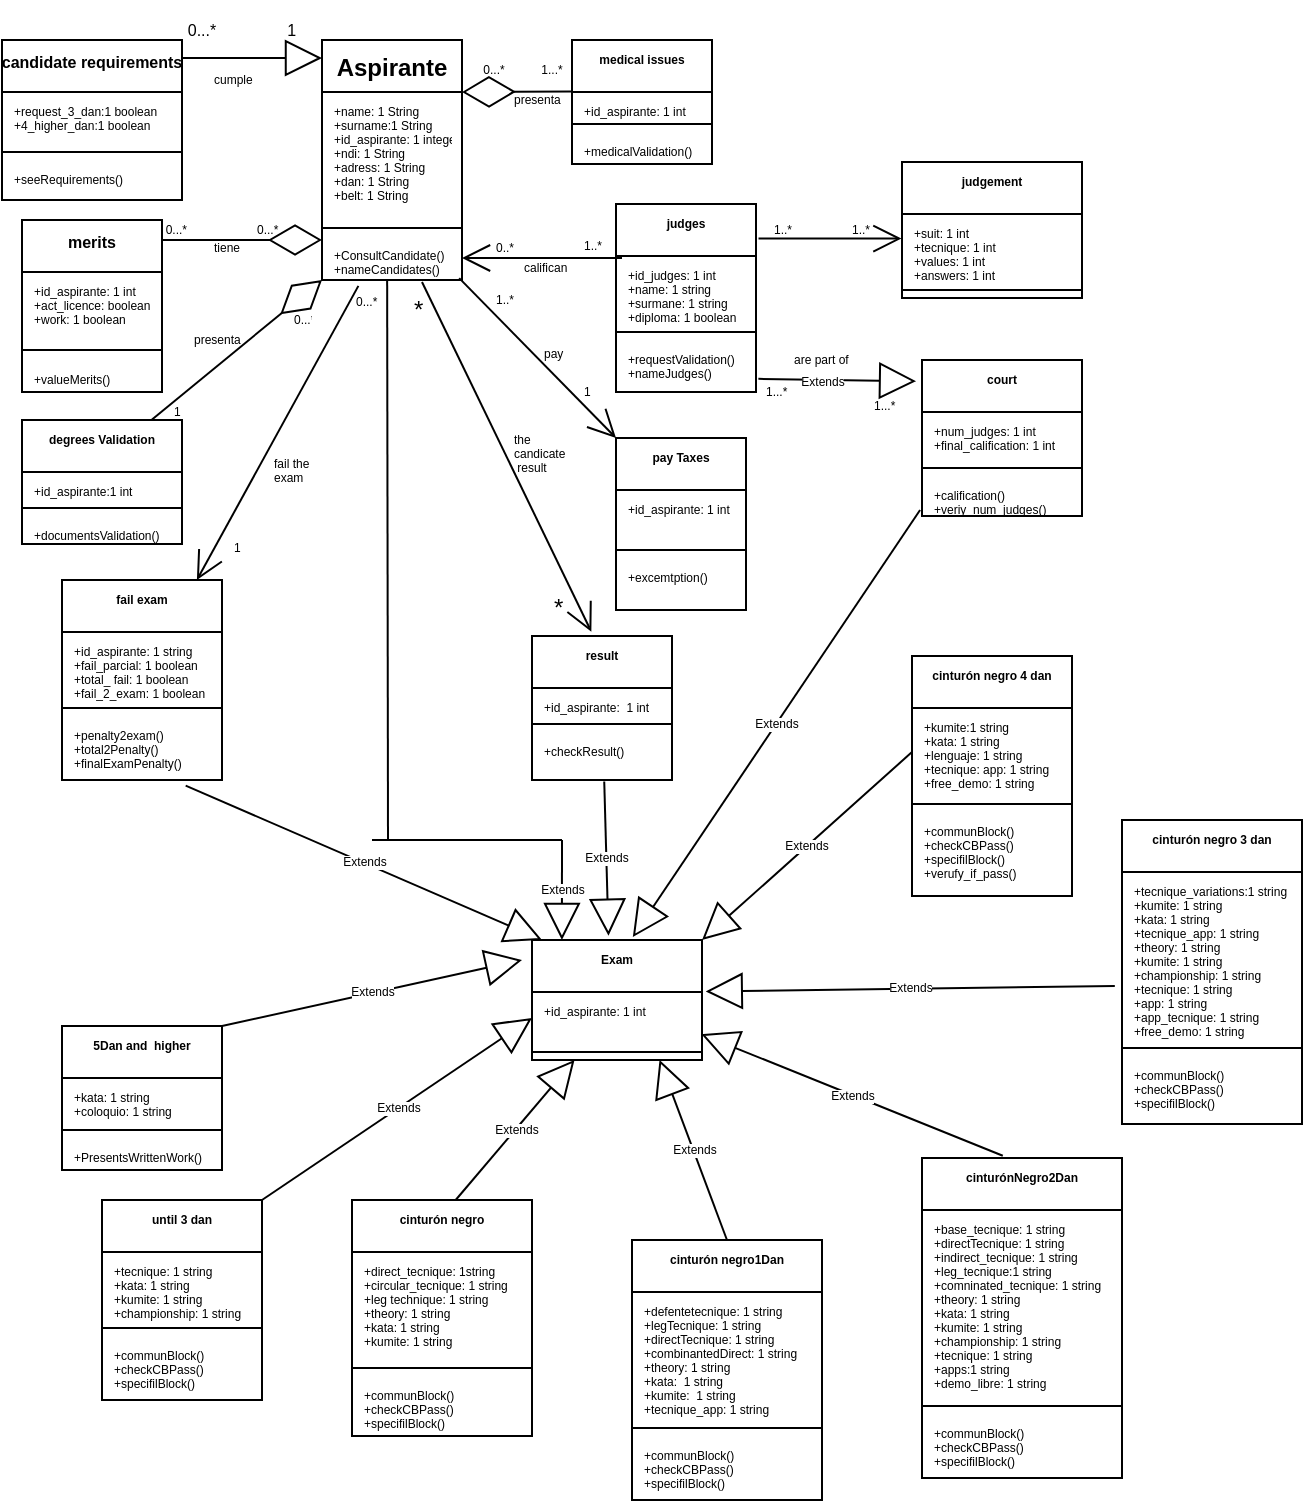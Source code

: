 <mxfile version="15.5.5" type="github" pages="2"><diagram id="pcSyYPeDTy_PEO6gvbsi" name="Page-1"><mxGraphModel dx="1471" dy="414" grid="1" gridSize="10" guides="1" tooltips="1" connect="1" arrows="1" fold="1" page="1" pageScale="1" pageWidth="827" pageHeight="1169" math="0" shadow="0"><root><mxCell id="0"/><mxCell id="1" parent="0"/><mxCell id="INvuyVI1XghC0dkLUtbC-2" value="Aspirante" style="swimlane;fontStyle=1;align=center;verticalAlign=top;childLayout=stackLayout;horizontal=1;startSize=26;horizontalStack=0;resizeParent=1;resizeParentMax=0;resizeLast=0;collapsible=1;marginBottom=0;" vertex="1" parent="1"><mxGeometry x="-630" y="20" width="70" height="120" as="geometry"/></mxCell><mxCell id="INvuyVI1XghC0dkLUtbC-3" value="+name: 1 String&#xa;+surname:1 String&#xa;+id_aspirante: 1 integer&#xa;+ndi: 1 String&#xa;+adress: 1 String&#xa;+dan: 1 String&#xa;+belt: 1 String" style="text;strokeColor=none;fillColor=none;align=left;verticalAlign=top;spacingLeft=4;spacingRight=4;overflow=hidden;rotatable=0;points=[[0,0.5],[1,0.5]];portConstraint=eastwest;fontSize=6;" vertex="1" parent="INvuyVI1XghC0dkLUtbC-2"><mxGeometry y="26" width="70" height="64" as="geometry"/></mxCell><mxCell id="INvuyVI1XghC0dkLUtbC-4" value="" style="line;strokeWidth=1;fillColor=none;align=left;verticalAlign=middle;spacingTop=-1;spacingLeft=3;spacingRight=3;rotatable=0;labelPosition=right;points=[];portConstraint=eastwest;" vertex="1" parent="INvuyVI1XghC0dkLUtbC-2"><mxGeometry y="90" width="70" height="8" as="geometry"/></mxCell><mxCell id="INvuyVI1XghC0dkLUtbC-5" value="+ConsultCandidate()&#xa;+nameCandidates()" style="text;strokeColor=none;fillColor=none;align=left;verticalAlign=top;spacingLeft=4;spacingRight=4;overflow=hidden;rotatable=0;points=[[0,0.5],[1,0.5]];portConstraint=eastwest;fontSize=6;" vertex="1" parent="INvuyVI1XghC0dkLUtbC-2"><mxGeometry y="98" width="70" height="22" as="geometry"/></mxCell><mxCell id="INvuyVI1XghC0dkLUtbC-6" value="candidate requirements" style="swimlane;fontStyle=1;align=center;verticalAlign=top;childLayout=stackLayout;horizontal=1;startSize=26;horizontalStack=0;resizeParent=1;resizeParentMax=0;resizeLast=0;collapsible=1;marginBottom=0;fontSize=8;" vertex="1" parent="1"><mxGeometry x="-790" y="20" width="90" height="80" as="geometry"/></mxCell><mxCell id="INvuyVI1XghC0dkLUtbC-7" value="+request_3_dan:1 boolean&#xa;+4_higher_dan:1 boolean&#xa;" style="text;strokeColor=none;fillColor=none;align=left;verticalAlign=top;spacingLeft=4;spacingRight=4;overflow=hidden;rotatable=0;points=[[0,0.5],[1,0.5]];portConstraint=eastwest;fontSize=6;" vertex="1" parent="INvuyVI1XghC0dkLUtbC-6"><mxGeometry y="26" width="90" height="26" as="geometry"/></mxCell><mxCell id="INvuyVI1XghC0dkLUtbC-8" value="" style="line;strokeWidth=1;fillColor=none;align=left;verticalAlign=middle;spacingTop=-1;spacingLeft=3;spacingRight=3;rotatable=0;labelPosition=right;points=[];portConstraint=eastwest;fontSize=8;" vertex="1" parent="INvuyVI1XghC0dkLUtbC-6"><mxGeometry y="52" width="90" height="8" as="geometry"/></mxCell><mxCell id="INvuyVI1XghC0dkLUtbC-9" value="+seeRequirements()" style="text;strokeColor=none;fillColor=none;align=left;verticalAlign=top;spacingLeft=4;spacingRight=4;overflow=hidden;rotatable=0;points=[[0,0.5],[1,0.5]];portConstraint=eastwest;fontSize=6;" vertex="1" parent="INvuyVI1XghC0dkLUtbC-6"><mxGeometry y="60" width="90" height="20" as="geometry"/></mxCell><mxCell id="INvuyVI1XghC0dkLUtbC-11" value="" style="endArrow=block;endSize=16;endFill=0;html=1;rounded=0;fontSize=8;" edge="1" parent="1"><mxGeometry width="160" relative="1" as="geometry"><mxPoint x="-700" y="29" as="sourcePoint"/><mxPoint x="-630" y="29" as="targetPoint"/></mxGeometry></mxCell><mxCell id="INvuyVI1XghC0dkLUtbC-12" value="0...* &amp;nbsp; &amp;nbsp; &amp;nbsp; &amp;nbsp; &amp;nbsp; &amp;nbsp; &amp;nbsp; &amp;nbsp;1" style="text;html=1;strokeColor=none;fillColor=none;align=center;verticalAlign=middle;whiteSpace=wrap;rounded=0;fontSize=8;" vertex="1" parent="1"><mxGeometry x="-700" width="60" height="30" as="geometry"/></mxCell><mxCell id="INvuyVI1XghC0dkLUtbC-14" value="merits" style="swimlane;fontStyle=1;align=center;verticalAlign=top;childLayout=stackLayout;horizontal=1;startSize=26;horizontalStack=0;resizeParent=1;resizeParentMax=0;resizeLast=0;collapsible=1;marginBottom=0;fontSize=8;" vertex="1" parent="1"><mxGeometry x="-780" y="110" width="70" height="86" as="geometry"/></mxCell><mxCell id="INvuyVI1XghC0dkLUtbC-15" value="+id_aspirante: 1 int&#xa;+act_licence: boolean&#xa;+work: 1 boolean" style="text;strokeColor=none;fillColor=none;align=left;verticalAlign=top;spacingLeft=4;spacingRight=4;overflow=hidden;rotatable=0;points=[[0,0.5],[1,0.5]];portConstraint=eastwest;fontSize=6;" vertex="1" parent="INvuyVI1XghC0dkLUtbC-14"><mxGeometry y="26" width="70" height="34" as="geometry"/></mxCell><mxCell id="INvuyVI1XghC0dkLUtbC-16" value="" style="line;strokeWidth=1;fillColor=none;align=left;verticalAlign=middle;spacingTop=-1;spacingLeft=3;spacingRight=3;rotatable=0;labelPosition=right;points=[];portConstraint=eastwest;fontSize=8;" vertex="1" parent="INvuyVI1XghC0dkLUtbC-14"><mxGeometry y="60" width="70" height="10" as="geometry"/></mxCell><mxCell id="INvuyVI1XghC0dkLUtbC-17" value="+valueMerits()" style="text;strokeColor=none;fillColor=none;align=left;verticalAlign=top;spacingLeft=4;spacingRight=4;overflow=hidden;rotatable=0;points=[[0,0.5],[1,0.5]];portConstraint=eastwest;fontSize=6;" vertex="1" parent="INvuyVI1XghC0dkLUtbC-14"><mxGeometry y="70" width="70" height="16" as="geometry"/></mxCell><mxCell id="INvuyVI1XghC0dkLUtbC-26" value="" style="endArrow=diamondThin;endFill=0;endSize=24;html=1;rounded=0;fontSize=6;" edge="1" parent="1"><mxGeometry width="160" relative="1" as="geometry"><mxPoint x="-710" y="120" as="sourcePoint"/><mxPoint x="-630" y="120" as="targetPoint"/></mxGeometry></mxCell><mxCell id="INvuyVI1XghC0dkLUtbC-27" value="0...* &amp;nbsp; &amp;nbsp; &amp;nbsp; &amp;nbsp; &amp;nbsp; &amp;nbsp; &amp;nbsp; &amp;nbsp; &amp;nbsp; &amp;nbsp; 0...*" style="text;html=1;strokeColor=none;fillColor=none;align=center;verticalAlign=middle;whiteSpace=wrap;rounded=0;fontSize=6;" vertex="1" parent="1"><mxGeometry x="-720" y="100" width="80" height="30" as="geometry"/></mxCell><mxCell id="INvuyVI1XghC0dkLUtbC-29" value="degrees Validation" style="swimlane;fontStyle=1;align=center;verticalAlign=top;childLayout=stackLayout;horizontal=1;startSize=26;horizontalStack=0;resizeParent=1;resizeParentMax=0;resizeLast=0;collapsible=1;marginBottom=0;fontSize=6;" vertex="1" parent="1"><mxGeometry x="-780" y="210" width="80" height="62" as="geometry"/></mxCell><mxCell id="INvuyVI1XghC0dkLUtbC-30" value="+id_aspirante:1 int" style="text;strokeColor=none;fillColor=none;align=left;verticalAlign=top;spacingLeft=4;spacingRight=4;overflow=hidden;rotatable=0;points=[[0,0.5],[1,0.5]];portConstraint=eastwest;fontSize=6;" vertex="1" parent="INvuyVI1XghC0dkLUtbC-29"><mxGeometry y="26" width="80" height="14" as="geometry"/></mxCell><mxCell id="INvuyVI1XghC0dkLUtbC-31" value="" style="line;strokeWidth=1;fillColor=none;align=left;verticalAlign=middle;spacingTop=-1;spacingLeft=3;spacingRight=3;rotatable=0;labelPosition=right;points=[];portConstraint=eastwest;fontSize=6;" vertex="1" parent="INvuyVI1XghC0dkLUtbC-29"><mxGeometry y="40" width="80" height="8" as="geometry"/></mxCell><mxCell id="INvuyVI1XghC0dkLUtbC-32" value="+documentsValidation()" style="text;strokeColor=none;fillColor=none;align=left;verticalAlign=top;spacingLeft=4;spacingRight=4;overflow=hidden;rotatable=0;points=[[0,0.5],[1,0.5]];portConstraint=eastwest;fontSize=6;" vertex="1" parent="INvuyVI1XghC0dkLUtbC-29"><mxGeometry y="48" width="80" height="14" as="geometry"/></mxCell><mxCell id="INvuyVI1XghC0dkLUtbC-34" value="0...*" style="text;strokeColor=none;fillColor=none;align=left;verticalAlign=top;spacingLeft=4;spacingRight=4;overflow=hidden;rotatable=0;points=[[0,0.5],[1,0.5]];portConstraint=eastwest;fontSize=6;" vertex="1" parent="1"><mxGeometry x="-650" y="150" width="20" height="20" as="geometry"/></mxCell><mxCell id="INvuyVI1XghC0dkLUtbC-35" value="tiene" style="text;strokeColor=none;fillColor=none;align=left;verticalAlign=top;spacingLeft=4;spacingRight=4;overflow=hidden;rotatable=0;points=[[0,0.5],[1,0.5]];portConstraint=eastwest;fontSize=6;" vertex="1" parent="1"><mxGeometry x="-690" y="114" width="100" height="26" as="geometry"/></mxCell><mxCell id="INvuyVI1XghC0dkLUtbC-36" value="cumple" style="text;strokeColor=none;fillColor=none;align=left;verticalAlign=top;spacingLeft=4;spacingRight=4;overflow=hidden;rotatable=0;points=[[0,0.5],[1,0.5]];portConstraint=eastwest;fontSize=6;" vertex="1" parent="1"><mxGeometry x="-690" y="30" width="100" height="26" as="geometry"/></mxCell><mxCell id="INvuyVI1XghC0dkLUtbC-37" value="presenta" style="text;strokeColor=none;fillColor=none;align=left;verticalAlign=top;spacingLeft=4;spacingRight=4;overflow=hidden;rotatable=0;points=[[0,0.5],[1,0.5]];portConstraint=eastwest;fontSize=6;" vertex="1" parent="1"><mxGeometry x="-700" y="160" width="40" height="26" as="geometry"/></mxCell><mxCell id="INvuyVI1XghC0dkLUtbC-42" value="medical issues" style="swimlane;fontStyle=1;align=center;verticalAlign=top;childLayout=stackLayout;horizontal=1;startSize=26;horizontalStack=0;resizeParent=1;resizeParentMax=0;resizeLast=0;collapsible=1;marginBottom=0;fontSize=6;" vertex="1" parent="1"><mxGeometry x="-505" y="20" width="70" height="62" as="geometry"><mxRectangle x="-505" y="20" width="80" height="26" as="alternateBounds"/></mxGeometry></mxCell><mxCell id="INvuyVI1XghC0dkLUtbC-43" value="+id_aspirante: 1 int" style="text;strokeColor=none;fillColor=none;align=left;verticalAlign=top;spacingLeft=4;spacingRight=4;overflow=hidden;rotatable=0;points=[[0,0.5],[1,0.5]];portConstraint=eastwest;fontSize=6;" vertex="1" parent="INvuyVI1XghC0dkLUtbC-42"><mxGeometry y="26" width="70" height="12" as="geometry"/></mxCell><mxCell id="INvuyVI1XghC0dkLUtbC-44" value="" style="line;strokeWidth=1;fillColor=none;align=left;verticalAlign=middle;spacingTop=-1;spacingLeft=3;spacingRight=3;rotatable=0;labelPosition=right;points=[];portConstraint=eastwest;fontSize=6;" vertex="1" parent="INvuyVI1XghC0dkLUtbC-42"><mxGeometry y="38" width="70" height="8" as="geometry"/></mxCell><mxCell id="INvuyVI1XghC0dkLUtbC-45" value="+medicalValidation()" style="text;strokeColor=none;fillColor=none;align=left;verticalAlign=top;spacingLeft=4;spacingRight=4;overflow=hidden;rotatable=0;points=[[0,0.5],[1,0.5]];portConstraint=eastwest;fontSize=6;" vertex="1" parent="INvuyVI1XghC0dkLUtbC-42"><mxGeometry y="46" width="70" height="16" as="geometry"/></mxCell><mxCell id="INvuyVI1XghC0dkLUtbC-46" value="" style="endArrow=diamondThin;endFill=0;endSize=24;html=1;rounded=0;fontSize=6;exitX=0.809;exitY=0;exitDx=0;exitDy=0;exitPerimeter=0;" edge="1" parent="1" source="INvuyVI1XghC0dkLUtbC-29"><mxGeometry width="160" relative="1" as="geometry"><mxPoint x="-540" y="110" as="sourcePoint"/><mxPoint x="-630" y="140" as="targetPoint"/></mxGeometry></mxCell><mxCell id="INvuyVI1XghC0dkLUtbC-47" value="0...* &amp;nbsp; &amp;nbsp; &amp;nbsp; &amp;nbsp; &amp;nbsp; 1...*" style="text;html=1;align=center;verticalAlign=middle;resizable=0;points=[];autosize=1;strokeColor=none;fillColor=none;fontSize=6;" vertex="1" parent="1"><mxGeometry x="-560" y="30" width="60" height="10" as="geometry"/></mxCell><mxCell id="INvuyVI1XghC0dkLUtbC-48" value="presenta" style="text;strokeColor=none;fillColor=none;align=left;verticalAlign=top;spacingLeft=4;spacingRight=4;overflow=hidden;rotatable=0;points=[[0,0.5],[1,0.5]];portConstraint=eastwest;fontSize=6;" vertex="1" parent="1"><mxGeometry x="-540" y="40" width="40" height="26" as="geometry"/></mxCell><mxCell id="INvuyVI1XghC0dkLUtbC-49" value="" style="endArrow=diamondThin;endFill=0;endSize=24;html=1;rounded=0;fontSize=6;exitX=-0.004;exitY=-0.024;exitDx=0;exitDy=0;exitPerimeter=0;" edge="1" parent="1" source="INvuyVI1XghC0dkLUtbC-43"><mxGeometry width="160" relative="1" as="geometry"><mxPoint x="-610" y="190" as="sourcePoint"/><mxPoint x="-560" y="46" as="targetPoint"/></mxGeometry></mxCell><mxCell id="INvuyVI1XghC0dkLUtbC-50" value="1" style="text;strokeColor=none;fillColor=none;align=left;verticalAlign=top;spacingLeft=4;spacingRight=4;overflow=hidden;rotatable=0;points=[[0,0.5],[1,0.5]];portConstraint=eastwest;fontSize=6;" vertex="1" parent="1"><mxGeometry x="-710" y="196" width="20" height="26" as="geometry"/></mxCell><mxCell id="INvuyVI1XghC0dkLUtbC-51" value="judges" style="swimlane;fontStyle=1;align=center;verticalAlign=top;childLayout=stackLayout;horizontal=1;startSize=26;horizontalStack=0;resizeParent=1;resizeParentMax=0;resizeLast=0;collapsible=1;marginBottom=0;fontSize=6;" vertex="1" parent="1"><mxGeometry x="-483" y="102" width="70" height="94" as="geometry"/></mxCell><mxCell id="INvuyVI1XghC0dkLUtbC-52" value="+id_judges: 1 int&#xa;+name: 1 string &#xa;+surmane: 1 string&#xa;+diploma: 1 boolean" style="text;strokeColor=none;fillColor=none;align=left;verticalAlign=top;spacingLeft=4;spacingRight=4;overflow=hidden;rotatable=0;points=[[0,0.5],[1,0.5]];portConstraint=eastwest;fontSize=6;" vertex="1" parent="INvuyVI1XghC0dkLUtbC-51"><mxGeometry y="26" width="70" height="34" as="geometry"/></mxCell><mxCell id="INvuyVI1XghC0dkLUtbC-53" value="" style="line;strokeWidth=1;fillColor=none;align=left;verticalAlign=middle;spacingTop=-1;spacingLeft=3;spacingRight=3;rotatable=0;labelPosition=right;points=[];portConstraint=eastwest;fontSize=6;" vertex="1" parent="INvuyVI1XghC0dkLUtbC-51"><mxGeometry y="60" width="70" height="8" as="geometry"/></mxCell><mxCell id="INvuyVI1XghC0dkLUtbC-58" value="+requestValidation()&#xa;+nameJudges()" style="text;strokeColor=none;fillColor=none;align=left;verticalAlign=top;spacingLeft=4;spacingRight=4;overflow=hidden;rotatable=0;points=[[0,0.5],[1,0.5]];portConstraint=eastwest;fontSize=6;" vertex="1" parent="INvuyVI1XghC0dkLUtbC-51"><mxGeometry y="68" width="70" height="26" as="geometry"/></mxCell><mxCell id="INvuyVI1XghC0dkLUtbC-57" value="1..*" style="text;strokeColor=none;fillColor=none;align=left;verticalAlign=top;spacingLeft=4;spacingRight=4;overflow=hidden;rotatable=0;points=[[0,0.5],[1,0.5]];portConstraint=eastwest;fontSize=6;" vertex="1" parent="1"><mxGeometry x="-505" y="113" width="30" height="18" as="geometry"/></mxCell><mxCell id="INvuyVI1XghC0dkLUtbC-59" value="0..*" style="text;strokeColor=none;fillColor=none;align=left;verticalAlign=top;spacingLeft=4;spacingRight=4;overflow=hidden;rotatable=0;points=[[0,0.5],[1,0.5]];portConstraint=eastwest;fontSize=6;" vertex="1" parent="1"><mxGeometry x="-549" y="114" width="30" height="16" as="geometry"/></mxCell><mxCell id="INvuyVI1XghC0dkLUtbC-63" value="" style="endArrow=open;endFill=1;endSize=12;html=1;rounded=0;fontSize=6;entryX=1;entryY=0.5;entryDx=0;entryDy=0;" edge="1" parent="1" target="INvuyVI1XghC0dkLUtbC-5"><mxGeometry width="160" relative="1" as="geometry"><mxPoint x="-480" y="129" as="sourcePoint"/><mxPoint x="-570" y="220" as="targetPoint"/></mxGeometry></mxCell><mxCell id="INvuyVI1XghC0dkLUtbC-64" value="califican" style="text;strokeColor=none;fillColor=none;align=left;verticalAlign=top;spacingLeft=4;spacingRight=4;overflow=hidden;rotatable=0;points=[[0,0.5],[1,0.5]];portConstraint=eastwest;fontSize=6;" vertex="1" parent="1"><mxGeometry x="-535" y="124" width="100" height="26" as="geometry"/></mxCell><mxCell id="INvuyVI1XghC0dkLUtbC-65" value="judgement" style="swimlane;fontStyle=1;align=center;verticalAlign=top;childLayout=stackLayout;horizontal=1;startSize=26;horizontalStack=0;resizeParent=1;resizeParentMax=0;resizeLast=0;collapsible=1;marginBottom=0;fontSize=6;" vertex="1" parent="1"><mxGeometry x="-340" y="81" width="90" height="68" as="geometry"/></mxCell><mxCell id="INvuyVI1XghC0dkLUtbC-66" value="+suit: 1 int&#xa;+tecnique: 1 int&#xa;+values: 1 int&#xa;+answers: 1 int " style="text;strokeColor=none;fillColor=none;align=left;verticalAlign=top;spacingLeft=4;spacingRight=4;overflow=hidden;rotatable=0;points=[[0,0.5],[1,0.5]];portConstraint=eastwest;fontSize=6;" vertex="1" parent="INvuyVI1XghC0dkLUtbC-65"><mxGeometry y="26" width="90" height="34" as="geometry"/></mxCell><mxCell id="INvuyVI1XghC0dkLUtbC-67" value="" style="line;strokeWidth=1;fillColor=none;align=left;verticalAlign=middle;spacingTop=-1;spacingLeft=3;spacingRight=3;rotatable=0;labelPosition=right;points=[];portConstraint=eastwest;fontSize=6;" vertex="1" parent="INvuyVI1XghC0dkLUtbC-65"><mxGeometry y="60" width="90" height="8" as="geometry"/></mxCell><mxCell id="INvuyVI1XghC0dkLUtbC-69" value="" style="endArrow=open;endFill=1;endSize=12;html=1;rounded=0;fontSize=6;exitX=1.018;exitY=0.184;exitDx=0;exitDy=0;exitPerimeter=0;entryX=-0.003;entryY=0.361;entryDx=0;entryDy=0;entryPerimeter=0;" edge="1" parent="1" source="INvuyVI1XghC0dkLUtbC-51" target="INvuyVI1XghC0dkLUtbC-66"><mxGeometry width="160" relative="1" as="geometry"><mxPoint x="-440" y="100" as="sourcePoint"/><mxPoint x="-280" y="100" as="targetPoint"/></mxGeometry></mxCell><mxCell id="INvuyVI1XghC0dkLUtbC-70" value="1..*                  1..*" style="text;strokeColor=none;fillColor=none;align=left;verticalAlign=top;spacingLeft=4;spacingRight=4;overflow=hidden;rotatable=0;points=[[0,0.5],[1,0.5]];portConstraint=eastwest;fontSize=6;" vertex="1" parent="1"><mxGeometry x="-410" y="105" width="100" height="26" as="geometry"/></mxCell><mxCell id="INvuyVI1XghC0dkLUtbC-71" value="court" style="swimlane;fontStyle=1;align=center;verticalAlign=top;childLayout=stackLayout;horizontal=1;startSize=26;horizontalStack=0;resizeParent=1;resizeParentMax=0;resizeLast=0;collapsible=1;marginBottom=0;fontSize=6;" vertex="1" parent="1"><mxGeometry x="-330" y="180" width="80" height="78" as="geometry"/></mxCell><mxCell id="INvuyVI1XghC0dkLUtbC-72" value="+num_judges: 1 int &#xa;+final_calification: 1 int" style="text;strokeColor=none;fillColor=none;align=left;verticalAlign=top;spacingLeft=4;spacingRight=4;overflow=hidden;rotatable=0;points=[[0,0.5],[1,0.5]];portConstraint=eastwest;fontSize=6;" vertex="1" parent="INvuyVI1XghC0dkLUtbC-71"><mxGeometry y="26" width="80" height="24" as="geometry"/></mxCell><mxCell id="INvuyVI1XghC0dkLUtbC-73" value="" style="line;strokeWidth=1;fillColor=none;align=left;verticalAlign=middle;spacingTop=-1;spacingLeft=3;spacingRight=3;rotatable=0;labelPosition=right;points=[];portConstraint=eastwest;fontSize=6;" vertex="1" parent="INvuyVI1XghC0dkLUtbC-71"><mxGeometry y="50" width="80" height="8" as="geometry"/></mxCell><mxCell id="INvuyVI1XghC0dkLUtbC-74" value="+calification()&#xa;+veriy_num_judges()" style="text;strokeColor=none;fillColor=none;align=left;verticalAlign=top;spacingLeft=4;spacingRight=4;overflow=hidden;rotatable=0;points=[[0,0.5],[1,0.5]];portConstraint=eastwest;fontSize=6;" vertex="1" parent="INvuyVI1XghC0dkLUtbC-71"><mxGeometry y="58" width="80" height="20" as="geometry"/></mxCell><mxCell id="INvuyVI1XghC0dkLUtbC-75" value="Extends" style="endArrow=block;endSize=16;endFill=0;html=1;rounded=0;fontSize=6;exitX=1.017;exitY=0.747;exitDx=0;exitDy=0;exitPerimeter=0;entryX=-0.037;entryY=0.136;entryDx=0;entryDy=0;entryPerimeter=0;" edge="1" parent="1" source="INvuyVI1XghC0dkLUtbC-58" target="INvuyVI1XghC0dkLUtbC-71"><mxGeometry x="-0.193" y="-1" width="160" relative="1" as="geometry"><mxPoint x="-480" y="230" as="sourcePoint"/><mxPoint x="-320" y="230" as="targetPoint"/><mxPoint as="offset"/></mxGeometry></mxCell><mxCell id="INvuyVI1XghC0dkLUtbC-76" value="are part of" style="text;strokeColor=none;fillColor=none;align=left;verticalAlign=top;spacingLeft=4;spacingRight=4;overflow=hidden;rotatable=0;points=[[0,0.5],[1,0.5]];portConstraint=eastwest;fontSize=6;" vertex="1" parent="1"><mxGeometry x="-400" y="170" width="100" height="26" as="geometry"/></mxCell><mxCell id="INvuyVI1XghC0dkLUtbC-79" value="pay Taxes" style="swimlane;fontStyle=1;align=center;verticalAlign=top;childLayout=stackLayout;horizontal=1;startSize=26;horizontalStack=0;resizeParent=1;resizeParentMax=0;resizeLast=0;collapsible=1;marginBottom=0;fontSize=6;" vertex="1" parent="1"><mxGeometry x="-483" y="219" width="65" height="86" as="geometry"/></mxCell><mxCell id="INvuyVI1XghC0dkLUtbC-80" value="+id_aspirante: 1 int" style="text;strokeColor=none;fillColor=none;align=left;verticalAlign=top;spacingLeft=4;spacingRight=4;overflow=hidden;rotatable=0;points=[[0,0.5],[1,0.5]];portConstraint=eastwest;fontSize=6;" vertex="1" parent="INvuyVI1XghC0dkLUtbC-79"><mxGeometry y="26" width="65" height="26" as="geometry"/></mxCell><mxCell id="INvuyVI1XghC0dkLUtbC-81" value="" style="line;strokeWidth=1;fillColor=none;align=left;verticalAlign=middle;spacingTop=-1;spacingLeft=3;spacingRight=3;rotatable=0;labelPosition=right;points=[];portConstraint=eastwest;fontSize=6;" vertex="1" parent="INvuyVI1XghC0dkLUtbC-79"><mxGeometry y="52" width="65" height="8" as="geometry"/></mxCell><mxCell id="INvuyVI1XghC0dkLUtbC-82" value="+excemtption()" style="text;strokeColor=none;fillColor=none;align=left;verticalAlign=top;spacingLeft=4;spacingRight=4;overflow=hidden;rotatable=0;points=[[0,0.5],[1,0.5]];portConstraint=eastwest;fontSize=6;" vertex="1" parent="INvuyVI1XghC0dkLUtbC-79"><mxGeometry y="60" width="65" height="26" as="geometry"/></mxCell><mxCell id="INvuyVI1XghC0dkLUtbC-84" value="1..*" style="text;strokeColor=none;fillColor=none;align=left;verticalAlign=top;spacingLeft=4;spacingRight=4;overflow=hidden;rotatable=0;points=[[0,0.5],[1,0.5]];portConstraint=eastwest;fontSize=6;" vertex="1" parent="1"><mxGeometry x="-549" y="140" width="24" height="17" as="geometry"/></mxCell><mxCell id="INvuyVI1XghC0dkLUtbC-85" value="pay" style="text;strokeColor=none;fillColor=none;align=left;verticalAlign=top;spacingLeft=4;spacingRight=4;overflow=hidden;rotatable=0;points=[[0,0.5],[1,0.5]];portConstraint=eastwest;fontSize=6;" vertex="1" parent="1"><mxGeometry x="-525" y="167" width="50" height="26" as="geometry"/></mxCell><mxCell id="INvuyVI1XghC0dkLUtbC-86" value="1...*" style="text;strokeColor=none;fillColor=none;align=left;verticalAlign=top;spacingLeft=4;spacingRight=4;overflow=hidden;rotatable=0;points=[[0,0.5],[1,0.5]];portConstraint=eastwest;fontSize=6;" vertex="1" parent="1"><mxGeometry x="-414" y="186" width="100" height="26" as="geometry"/></mxCell><mxCell id="INvuyVI1XghC0dkLUtbC-87" value="1...*" style="text;strokeColor=none;fillColor=none;align=left;verticalAlign=top;spacingLeft=4;spacingRight=4;overflow=hidden;rotatable=0;points=[[0,0.5],[1,0.5]];portConstraint=eastwest;fontSize=6;" vertex="1" parent="1"><mxGeometry x="-360" y="193" width="100" height="26" as="geometry"/></mxCell><mxCell id="INvuyVI1XghC0dkLUtbC-89" value="1&#xa;" style="text;strokeColor=none;fillColor=none;align=left;verticalAlign=top;spacingLeft=4;spacingRight=4;overflow=hidden;rotatable=0;points=[[0,0.5],[1,0.5]];portConstraint=eastwest;fontSize=6;" vertex="1" parent="1"><mxGeometry x="-505" y="186" width="100" height="26" as="geometry"/></mxCell><mxCell id="INvuyVI1XghC0dkLUtbC-94" value="fail exam" style="swimlane;fontStyle=1;align=center;verticalAlign=top;childLayout=stackLayout;horizontal=1;startSize=26;horizontalStack=0;resizeParent=1;resizeParentMax=0;resizeLast=0;collapsible=1;marginBottom=0;fontSize=6;" vertex="1" parent="1"><mxGeometry x="-760" y="290" width="80" height="100" as="geometry"/></mxCell><mxCell id="INvuyVI1XghC0dkLUtbC-95" value="+id_aspirante: 1 string&#xa;+fail_parcial: 1 boolean&#xa;+total_ fail: 1 boolean&#xa;+fail_2_exam: 1 boolean " style="text;strokeColor=none;fillColor=none;align=left;verticalAlign=top;spacingLeft=4;spacingRight=4;overflow=hidden;rotatable=0;points=[[0,0.5],[1,0.5]];portConstraint=eastwest;fontSize=6;" vertex="1" parent="INvuyVI1XghC0dkLUtbC-94"><mxGeometry y="26" width="80" height="34" as="geometry"/></mxCell><mxCell id="INvuyVI1XghC0dkLUtbC-96" value="" style="line;strokeWidth=1;fillColor=none;align=left;verticalAlign=middle;spacingTop=-1;spacingLeft=3;spacingRight=3;rotatable=0;labelPosition=right;points=[];portConstraint=eastwest;fontSize=6;" vertex="1" parent="INvuyVI1XghC0dkLUtbC-94"><mxGeometry y="60" width="80" height="8" as="geometry"/></mxCell><mxCell id="INvuyVI1XghC0dkLUtbC-97" value="+penalty2exam()&#xa;+total2Penalty()&#xa;+finalExamPenalty()" style="text;strokeColor=none;fillColor=none;align=left;verticalAlign=top;spacingLeft=4;spacingRight=4;overflow=hidden;rotatable=0;points=[[0,0.5],[1,0.5]];portConstraint=eastwest;fontSize=6;" vertex="1" parent="INvuyVI1XghC0dkLUtbC-94"><mxGeometry y="68" width="80" height="32" as="geometry"/></mxCell><mxCell id="INvuyVI1XghC0dkLUtbC-98" value="" style="endArrow=open;endFill=1;endSize=12;html=1;rounded=0;fontSize=6;exitX=0.782;exitY=1.113;exitDx=0;exitDy=0;exitPerimeter=0;" edge="1" parent="1" source="INvuyVI1XghC0dkLUtbC-35" target="INvuyVI1XghC0dkLUtbC-94"><mxGeometry width="160" relative="1" as="geometry"><mxPoint x="-690" y="280" as="sourcePoint"/><mxPoint x="-530" y="280" as="targetPoint"/></mxGeometry></mxCell><mxCell id="INvuyVI1XghC0dkLUtbC-99" value="0...*" style="text;strokeColor=none;fillColor=none;align=left;verticalAlign=top;spacingLeft=4;spacingRight=4;overflow=hidden;rotatable=0;points=[[0,0.5],[1,0.5]];portConstraint=eastwest;fontSize=6;" vertex="1" parent="1"><mxGeometry x="-619" y="141" width="29" height="26" as="geometry"/></mxCell><mxCell id="INvuyVI1XghC0dkLUtbC-100" value="1" style="text;strokeColor=none;fillColor=none;align=left;verticalAlign=top;spacingLeft=4;spacingRight=4;overflow=hidden;rotatable=0;points=[[0,0.5],[1,0.5]];portConstraint=eastwest;fontSize=6;" vertex="1" parent="1"><mxGeometry x="-680" y="264" width="30" height="26" as="geometry"/></mxCell><mxCell id="INvuyVI1XghC0dkLUtbC-101" value="fail the &#xa;exam " style="text;strokeColor=none;fillColor=none;align=left;verticalAlign=top;spacingLeft=4;spacingRight=4;overflow=hidden;rotatable=0;points=[[0,0.5],[1,0.5]];portConstraint=eastwest;fontSize=6;" vertex="1" parent="1"><mxGeometry x="-660" y="222" width="100" height="26" as="geometry"/></mxCell><mxCell id="INvuyVI1XghC0dkLUtbC-102" value="result" style="swimlane;fontStyle=1;align=center;verticalAlign=top;childLayout=stackLayout;horizontal=1;startSize=26;horizontalStack=0;resizeParent=1;resizeParentMax=0;resizeLast=0;collapsible=1;marginBottom=0;fontSize=6;" vertex="1" parent="1"><mxGeometry x="-525" y="318" width="70" height="72" as="geometry"><mxRectangle x="-525" y="318" width="50" height="26" as="alternateBounds"/></mxGeometry></mxCell><mxCell id="INvuyVI1XghC0dkLUtbC-103" value="+id_aspirante:  1 int" style="text;strokeColor=none;fillColor=none;align=left;verticalAlign=top;spacingLeft=4;spacingRight=4;overflow=hidden;rotatable=0;points=[[0,0.5],[1,0.5]];portConstraint=eastwest;fontSize=6;" vertex="1" parent="INvuyVI1XghC0dkLUtbC-102"><mxGeometry y="26" width="70" height="14" as="geometry"/></mxCell><mxCell id="INvuyVI1XghC0dkLUtbC-104" value="" style="line;strokeWidth=1;fillColor=none;align=left;verticalAlign=middle;spacingTop=-1;spacingLeft=3;spacingRight=3;rotatable=0;labelPosition=right;points=[];portConstraint=eastwest;fontSize=6;" vertex="1" parent="INvuyVI1XghC0dkLUtbC-102"><mxGeometry y="40" width="70" height="8" as="geometry"/></mxCell><mxCell id="INvuyVI1XghC0dkLUtbC-105" value="+checkResult()" style="text;strokeColor=none;fillColor=none;align=left;verticalAlign=top;spacingLeft=4;spacingRight=4;overflow=hidden;rotatable=0;points=[[0,0.5],[1,0.5]];portConstraint=eastwest;fontSize=6;" vertex="1" parent="INvuyVI1XghC0dkLUtbC-102"><mxGeometry y="48" width="70" height="24" as="geometry"/></mxCell><mxCell id="INvuyVI1XghC0dkLUtbC-106" value="" style="endArrow=open;endFill=1;endSize=12;html=1;rounded=0;fontSize=6;entryX=0.424;entryY=-0.029;entryDx=0;entryDy=0;entryPerimeter=0;" edge="1" parent="1" target="INvuyVI1XghC0dkLUtbC-102"><mxGeometry width="160" relative="1" as="geometry"><mxPoint x="-580" y="141" as="sourcePoint"/><mxPoint x="-500" y="310" as="targetPoint"/></mxGeometry></mxCell><mxCell id="INvuyVI1XghC0dkLUtbC-107" value="*" style="text;strokeColor=none;fillColor=none;align=left;verticalAlign=top;spacingLeft=4;spacingRight=4;overflow=hidden;rotatable=0;points=[[0,0.5],[1,0.5]];portConstraint=eastwest;fontSize=12;" vertex="1" parent="1"><mxGeometry x="-590" y="141" width="20" height="26" as="geometry"/></mxCell><mxCell id="INvuyVI1XghC0dkLUtbC-108" value="*" style="text;strokeColor=none;fillColor=none;align=left;verticalAlign=top;spacingLeft=4;spacingRight=4;overflow=hidden;rotatable=0;points=[[0,0.5],[1,0.5]];portConstraint=eastwest;fontSize=12;" vertex="1" parent="1"><mxGeometry x="-520" y="290" width="100" height="26" as="geometry"/></mxCell><mxCell id="INvuyVI1XghC0dkLUtbC-109" value="the &#xa;candicate&#xa; result " style="text;strokeColor=none;fillColor=none;align=left;verticalAlign=top;spacingLeft=4;spacingRight=4;overflow=hidden;rotatable=0;points=[[0,0.5],[1,0.5]];portConstraint=eastwest;fontSize=6;" vertex="1" parent="1"><mxGeometry x="-540" y="210" width="70" height="44" as="geometry"/></mxCell><mxCell id="INvuyVI1XghC0dkLUtbC-111" value="" style="endArrow=open;endFill=1;endSize=12;html=1;rounded=0;fontSize=6;entryX=0;entryY=0;entryDx=0;entryDy=0;exitX=0.98;exitY=0.957;exitDx=0;exitDy=0;exitPerimeter=0;" edge="1" parent="1" source="INvuyVI1XghC0dkLUtbC-5" target="INvuyVI1XghC0dkLUtbC-79"><mxGeometry width="160" relative="1" as="geometry"><mxPoint x="-530" y="170" as="sourcePoint"/><mxPoint x="-570" y="250" as="targetPoint"/></mxGeometry></mxCell><mxCell id="INvuyVI1XghC0dkLUtbC-112" value="Exam" style="swimlane;fontStyle=1;align=center;verticalAlign=top;childLayout=stackLayout;horizontal=1;startSize=26;horizontalStack=0;resizeParent=1;resizeParentMax=0;resizeLast=0;collapsible=1;marginBottom=0;fontSize=6;" vertex="1" parent="1"><mxGeometry x="-525" y="470" width="85" height="60" as="geometry"/></mxCell><mxCell id="INvuyVI1XghC0dkLUtbC-113" value="+id_aspirante: 1 int" style="text;strokeColor=none;fillColor=none;align=left;verticalAlign=top;spacingLeft=4;spacingRight=4;overflow=hidden;rotatable=0;points=[[0,0.5],[1,0.5]];portConstraint=eastwest;fontSize=6;" vertex="1" parent="INvuyVI1XghC0dkLUtbC-112"><mxGeometry y="26" width="85" height="26" as="geometry"/></mxCell><mxCell id="INvuyVI1XghC0dkLUtbC-114" value="" style="line;strokeWidth=1;fillColor=none;align=left;verticalAlign=middle;spacingTop=-1;spacingLeft=3;spacingRight=3;rotatable=0;labelPosition=right;points=[];portConstraint=eastwest;fontSize=6;" vertex="1" parent="INvuyVI1XghC0dkLUtbC-112"><mxGeometry y="52" width="85" height="8" as="geometry"/></mxCell><mxCell id="INvuyVI1XghC0dkLUtbC-117" value="5Dan and  higher" style="swimlane;fontStyle=1;align=center;verticalAlign=top;childLayout=stackLayout;horizontal=1;startSize=26;horizontalStack=0;resizeParent=1;resizeParentMax=0;resizeLast=0;collapsible=1;marginBottom=0;fontSize=6;" vertex="1" parent="1"><mxGeometry x="-760" y="513" width="80" height="72" as="geometry"/></mxCell><mxCell id="INvuyVI1XghC0dkLUtbC-118" value="+kata: 1 string&#xa;+coloquio: 1 string&#xa;" style="text;strokeColor=none;fillColor=none;align=left;verticalAlign=top;spacingLeft=4;spacingRight=4;overflow=hidden;rotatable=0;points=[[0,0.5],[1,0.5]];portConstraint=eastwest;fontSize=6;" vertex="1" parent="INvuyVI1XghC0dkLUtbC-117"><mxGeometry y="26" width="80" height="22" as="geometry"/></mxCell><mxCell id="INvuyVI1XghC0dkLUtbC-119" value="" style="line;strokeWidth=1;fillColor=none;align=left;verticalAlign=middle;spacingTop=-1;spacingLeft=3;spacingRight=3;rotatable=0;labelPosition=right;points=[];portConstraint=eastwest;fontSize=6;" vertex="1" parent="INvuyVI1XghC0dkLUtbC-117"><mxGeometry y="48" width="80" height="8" as="geometry"/></mxCell><mxCell id="INvuyVI1XghC0dkLUtbC-120" value="+PresentsWrittenWork()" style="text;strokeColor=none;fillColor=none;align=left;verticalAlign=top;spacingLeft=4;spacingRight=4;overflow=hidden;rotatable=0;points=[[0,0.5],[1,0.5]];portConstraint=eastwest;fontSize=6;" vertex="1" parent="INvuyVI1XghC0dkLUtbC-117"><mxGeometry y="56" width="80" height="16" as="geometry"/></mxCell><mxCell id="INvuyVI1XghC0dkLUtbC-121" value="until 3 dan" style="swimlane;fontStyle=1;align=center;verticalAlign=top;childLayout=stackLayout;horizontal=1;startSize=26;horizontalStack=0;resizeParent=1;resizeParentMax=0;resizeLast=0;collapsible=1;marginBottom=0;fontSize=6;" vertex="1" parent="1"><mxGeometry x="-740" y="600" width="80" height="100" as="geometry"/></mxCell><mxCell id="INvuyVI1XghC0dkLUtbC-122" value="+tecnique: 1 string&#xa;+kata: 1 string&#xa;+kumite: 1 string&#xa;+championship: 1 string" style="text;strokeColor=none;fillColor=none;align=left;verticalAlign=top;spacingLeft=4;spacingRight=4;overflow=hidden;rotatable=0;points=[[0,0.5],[1,0.5]];portConstraint=eastwest;fontSize=6;" vertex="1" parent="INvuyVI1XghC0dkLUtbC-121"><mxGeometry y="26" width="80" height="34" as="geometry"/></mxCell><mxCell id="INvuyVI1XghC0dkLUtbC-123" value="" style="line;strokeWidth=1;fillColor=none;align=left;verticalAlign=middle;spacingTop=-1;spacingLeft=3;spacingRight=3;rotatable=0;labelPosition=right;points=[];portConstraint=eastwest;fontSize=6;" vertex="1" parent="INvuyVI1XghC0dkLUtbC-121"><mxGeometry y="60" width="80" height="8" as="geometry"/></mxCell><mxCell id="INvuyVI1XghC0dkLUtbC-124" value="+communBlock()&#xa;+checkCBPass()&#xa;+specifilBlock()" style="text;strokeColor=none;fillColor=none;align=left;verticalAlign=top;spacingLeft=4;spacingRight=4;overflow=hidden;rotatable=0;points=[[0,0.5],[1,0.5]];portConstraint=eastwest;fontSize=6;" vertex="1" parent="INvuyVI1XghC0dkLUtbC-121"><mxGeometry y="68" width="80" height="32" as="geometry"/></mxCell><mxCell id="INvuyVI1XghC0dkLUtbC-125" value="cinturón negro" style="swimlane;fontStyle=1;align=center;verticalAlign=top;childLayout=stackLayout;horizontal=1;startSize=26;horizontalStack=0;resizeParent=1;resizeParentMax=0;resizeLast=0;collapsible=1;marginBottom=0;fontSize=6;" vertex="1" parent="1"><mxGeometry x="-615" y="600" width="90" height="118" as="geometry"/></mxCell><mxCell id="INvuyVI1XghC0dkLUtbC-126" value="+direct_tecnique: 1string&#xa;+circular_tecnique: 1 string&#xa;+leg technique: 1 string&#xa;+theory: 1 string&#xa;+kata: 1 string&#xa;+kumite: 1 string&#xa; " style="text;strokeColor=none;fillColor=none;align=left;verticalAlign=top;spacingLeft=4;spacingRight=4;overflow=hidden;rotatable=0;points=[[0,0.5],[1,0.5]];portConstraint=eastwest;fontSize=6;" vertex="1" parent="INvuyVI1XghC0dkLUtbC-125"><mxGeometry y="26" width="90" height="54" as="geometry"/></mxCell><mxCell id="INvuyVI1XghC0dkLUtbC-127" value="" style="line;strokeWidth=1;fillColor=none;align=left;verticalAlign=middle;spacingTop=-1;spacingLeft=3;spacingRight=3;rotatable=0;labelPosition=right;points=[];portConstraint=eastwest;fontSize=6;" vertex="1" parent="INvuyVI1XghC0dkLUtbC-125"><mxGeometry y="80" width="90" height="8" as="geometry"/></mxCell><mxCell id="INvuyVI1XghC0dkLUtbC-128" value="+communBlock()&#xa;+checkCBPass()&#xa;+specifilBlock()" style="text;strokeColor=none;fillColor=none;align=left;verticalAlign=top;spacingLeft=4;spacingRight=4;overflow=hidden;rotatable=0;points=[[0,0.5],[1,0.5]];portConstraint=eastwest;fontSize=6;" vertex="1" parent="INvuyVI1XghC0dkLUtbC-125"><mxGeometry y="88" width="90" height="30" as="geometry"/></mxCell><mxCell id="INvuyVI1XghC0dkLUtbC-129" value="cinturón negro1Dan" style="swimlane;fontStyle=1;align=center;verticalAlign=top;childLayout=stackLayout;horizontal=1;startSize=26;horizontalStack=0;resizeParent=1;resizeParentMax=0;resizeLast=0;collapsible=1;marginBottom=0;fontSize=6;" vertex="1" parent="1"><mxGeometry x="-475" y="620" width="95" height="130" as="geometry"/></mxCell><mxCell id="INvuyVI1XghC0dkLUtbC-130" value="+defentetecnique: 1 string&#xa;+legTecnique: 1 string&#xa;+directTecnique: 1 string&#xa;+combinantedDirect: 1 string&#xa;+theory: 1 string&#xa;+kata:  1 string&#xa;+kumite:  1 string&#xa;+tecnique_app: 1 string" style="text;strokeColor=none;fillColor=none;align=left;verticalAlign=top;spacingLeft=4;spacingRight=4;overflow=hidden;rotatable=0;points=[[0,0.5],[1,0.5]];portConstraint=eastwest;fontSize=6;" vertex="1" parent="INvuyVI1XghC0dkLUtbC-129"><mxGeometry y="26" width="95" height="64" as="geometry"/></mxCell><mxCell id="INvuyVI1XghC0dkLUtbC-131" value="" style="line;strokeWidth=1;fillColor=none;align=left;verticalAlign=middle;spacingTop=-1;spacingLeft=3;spacingRight=3;rotatable=0;labelPosition=right;points=[];portConstraint=eastwest;fontSize=6;" vertex="1" parent="INvuyVI1XghC0dkLUtbC-129"><mxGeometry y="90" width="95" height="8" as="geometry"/></mxCell><mxCell id="INvuyVI1XghC0dkLUtbC-132" value="+communBlock()&#xa;+checkCBPass()&#xa;+specifilBlock()" style="text;strokeColor=none;fillColor=none;align=left;verticalAlign=top;spacingLeft=4;spacingRight=4;overflow=hidden;rotatable=0;points=[[0,0.5],[1,0.5]];portConstraint=eastwest;fontSize=6;" vertex="1" parent="INvuyVI1XghC0dkLUtbC-129"><mxGeometry y="98" width="95" height="32" as="geometry"/></mxCell><mxCell id="INvuyVI1XghC0dkLUtbC-133" value="cinturónNegro2Dan" style="swimlane;fontStyle=1;align=center;verticalAlign=top;childLayout=stackLayout;horizontal=1;startSize=26;horizontalStack=0;resizeParent=1;resizeParentMax=0;resizeLast=0;collapsible=1;marginBottom=0;fontSize=6;" vertex="1" parent="1"><mxGeometry x="-330" y="579" width="100" height="160" as="geometry"/></mxCell><mxCell id="INvuyVI1XghC0dkLUtbC-134" value="+base_tecnique: 1 string&#xa;+directTecnique: 1 string&#xa;+indirect_tecnique: 1 string&#xa;+leg_tecnique:1 string&#xa;+comninated_tecnique: 1 string&#xa;+theory: 1 string&#xa;+kata: 1 string&#xa;+kumite: 1 string&#xa;+championship: 1 string&#xa;+tecnique: 1 string&#xa;+apps:1 string&#xa;+demo_libre: 1 string" style="text;strokeColor=none;fillColor=none;align=left;verticalAlign=top;spacingLeft=4;spacingRight=4;overflow=hidden;rotatable=0;points=[[0,0.5],[1,0.5]];portConstraint=eastwest;fontSize=6;" vertex="1" parent="INvuyVI1XghC0dkLUtbC-133"><mxGeometry y="26" width="100" height="94" as="geometry"/></mxCell><mxCell id="INvuyVI1XghC0dkLUtbC-135" value="" style="line;strokeWidth=1;fillColor=none;align=left;verticalAlign=middle;spacingTop=-1;spacingLeft=3;spacingRight=3;rotatable=0;labelPosition=right;points=[];portConstraint=eastwest;fontSize=6;" vertex="1" parent="INvuyVI1XghC0dkLUtbC-133"><mxGeometry y="120" width="100" height="8" as="geometry"/></mxCell><mxCell id="INvuyVI1XghC0dkLUtbC-136" value="+communBlock()&#xa;+checkCBPass()&#xa;+specifilBlock()" style="text;strokeColor=none;fillColor=none;align=left;verticalAlign=top;spacingLeft=4;spacingRight=4;overflow=hidden;rotatable=0;points=[[0,0.5],[1,0.5]];portConstraint=eastwest;fontSize=6;" vertex="1" parent="INvuyVI1XghC0dkLUtbC-133"><mxGeometry y="128" width="100" height="32" as="geometry"/></mxCell><mxCell id="INvuyVI1XghC0dkLUtbC-138" value="cinturón negro 3 dan" style="swimlane;fontStyle=1;align=center;verticalAlign=top;childLayout=stackLayout;horizontal=1;startSize=26;horizontalStack=0;resizeParent=1;resizeParentMax=0;resizeLast=0;collapsible=1;marginBottom=0;fontSize=6;" vertex="1" parent="1"><mxGeometry x="-230" y="410" width="90" height="152" as="geometry"/></mxCell><mxCell id="INvuyVI1XghC0dkLUtbC-139" value="+tecnique_variations:1 string&#xa;+kumite: 1 string&#xa;+kata: 1 string&#xa;+tecnique_app: 1 string&#xa;+theory: 1 string&#xa;+kumite: 1 string&#xa;+championship: 1 string&#xa;+tecnique: 1 string&#xa;+app: 1 string&#xa;+app_tecnique: 1 string&#xa;+free_demo: 1 string" style="text;strokeColor=none;fillColor=none;align=left;verticalAlign=top;spacingLeft=4;spacingRight=4;overflow=hidden;rotatable=0;points=[[0,0.5],[1,0.5]];portConstraint=eastwest;fontSize=6;" vertex="1" parent="INvuyVI1XghC0dkLUtbC-138"><mxGeometry y="26" width="90" height="84" as="geometry"/></mxCell><mxCell id="INvuyVI1XghC0dkLUtbC-140" value="" style="line;strokeWidth=1;fillColor=none;align=left;verticalAlign=middle;spacingTop=-1;spacingLeft=3;spacingRight=3;rotatable=0;labelPosition=right;points=[];portConstraint=eastwest;fontSize=6;" vertex="1" parent="INvuyVI1XghC0dkLUtbC-138"><mxGeometry y="110" width="90" height="8" as="geometry"/></mxCell><mxCell id="INvuyVI1XghC0dkLUtbC-141" value="+communBlock()&#xa;+checkCBPass()&#xa;+specifilBlock()" style="text;strokeColor=none;fillColor=none;align=left;verticalAlign=top;spacingLeft=4;spacingRight=4;overflow=hidden;rotatable=0;points=[[0,0.5],[1,0.5]];portConstraint=eastwest;fontSize=6;" vertex="1" parent="INvuyVI1XghC0dkLUtbC-138"><mxGeometry y="118" width="90" height="34" as="geometry"/></mxCell><mxCell id="INvuyVI1XghC0dkLUtbC-142" value="cinturón negro 4 dan" style="swimlane;fontStyle=1;align=center;verticalAlign=top;childLayout=stackLayout;horizontal=1;startSize=26;horizontalStack=0;resizeParent=1;resizeParentMax=0;resizeLast=0;collapsible=1;marginBottom=0;fontSize=6;" vertex="1" parent="1"><mxGeometry x="-335" y="328" width="80" height="120" as="geometry"/></mxCell><mxCell id="INvuyVI1XghC0dkLUtbC-143" value="+kumite:1 string&#xa;+kata: 1 string&#xa;+lenguaje: 1 string&#xa;+tecnique: app: 1 string&#xa;+free_demo: 1 string&#xa; " style="text;strokeColor=none;fillColor=none;align=left;verticalAlign=top;spacingLeft=4;spacingRight=4;overflow=hidden;rotatable=0;points=[[0,0.5],[1,0.5]];portConstraint=eastwest;fontSize=6;" vertex="1" parent="INvuyVI1XghC0dkLUtbC-142"><mxGeometry y="26" width="80" height="44" as="geometry"/></mxCell><mxCell id="INvuyVI1XghC0dkLUtbC-144" value="" style="line;strokeWidth=1;fillColor=none;align=left;verticalAlign=middle;spacingTop=-1;spacingLeft=3;spacingRight=3;rotatable=0;labelPosition=right;points=[];portConstraint=eastwest;fontSize=6;" vertex="1" parent="INvuyVI1XghC0dkLUtbC-142"><mxGeometry y="70" width="80" height="8" as="geometry"/></mxCell><mxCell id="INvuyVI1XghC0dkLUtbC-145" value="+communBlock()&#xa;+checkCBPass()&#xa;+specifilBlock()&#xa;+verufy_if_pass()" style="text;strokeColor=none;fillColor=none;align=left;verticalAlign=top;spacingLeft=4;spacingRight=4;overflow=hidden;rotatable=0;points=[[0,0.5],[1,0.5]];portConstraint=eastwest;fontSize=6;" vertex="1" parent="INvuyVI1XghC0dkLUtbC-142"><mxGeometry y="78" width="80" height="42" as="geometry"/></mxCell><mxCell id="INvuyVI1XghC0dkLUtbC-147" value="Extends" style="endArrow=block;endSize=16;endFill=0;html=1;rounded=0;fontSize=6;exitX=1;exitY=0;exitDx=0;exitDy=0;" edge="1" parent="1" source="INvuyVI1XghC0dkLUtbC-117"><mxGeometry width="160" relative="1" as="geometry"><mxPoint x="-620" y="590" as="sourcePoint"/><mxPoint x="-530" y="480" as="targetPoint"/></mxGeometry></mxCell><mxCell id="INvuyVI1XghC0dkLUtbC-148" value="Extends" style="endArrow=block;endSize=16;endFill=0;html=1;rounded=0;fontSize=6;exitX=1;exitY=0;exitDx=0;exitDy=0;entryX=0;entryY=0.5;entryDx=0;entryDy=0;" edge="1" parent="1" source="INvuyVI1XghC0dkLUtbC-121" target="INvuyVI1XghC0dkLUtbC-113"><mxGeometry width="160" relative="1" as="geometry"><mxPoint x="-570" y="540" as="sourcePoint"/><mxPoint x="-415" y="497.0" as="targetPoint"/></mxGeometry></mxCell><mxCell id="INvuyVI1XghC0dkLUtbC-149" value="Extends" style="endArrow=block;endSize=16;endFill=0;html=1;rounded=0;fontSize=6;exitX=0.576;exitY=0;exitDx=0;exitDy=0;exitPerimeter=0;entryX=0.25;entryY=1;entryDx=0;entryDy=0;" edge="1" parent="1" source="INvuyVI1XghC0dkLUtbC-125" target="INvuyVI1XghC0dkLUtbC-112"><mxGeometry width="160" relative="1" as="geometry"><mxPoint x="-510" y="570" as="sourcePoint"/><mxPoint x="-500" y="540" as="targetPoint"/></mxGeometry></mxCell><mxCell id="INvuyVI1XghC0dkLUtbC-150" value="Extends" style="endArrow=block;endSize=16;endFill=0;html=1;rounded=0;fontSize=6;exitX=0.5;exitY=0;exitDx=0;exitDy=0;entryX=0.75;entryY=1;entryDx=0;entryDy=0;" edge="1" parent="1" source="INvuyVI1XghC0dkLUtbC-129" target="INvuyVI1XghC0dkLUtbC-112"><mxGeometry width="160" relative="1" as="geometry"><mxPoint x="-450" y="560" as="sourcePoint"/><mxPoint x="-295" y="517.0" as="targetPoint"/></mxGeometry></mxCell><mxCell id="INvuyVI1XghC0dkLUtbC-152" value="Extends" style="endArrow=block;endSize=16;endFill=0;html=1;rounded=0;fontSize=6;exitX=0.404;exitY=-0.007;exitDx=0;exitDy=0;entryX=0.997;entryY=0.813;entryDx=0;entryDy=0;exitPerimeter=0;entryPerimeter=0;" edge="1" parent="1" source="INvuyVI1XghC0dkLUtbC-133" target="INvuyVI1XghC0dkLUtbC-113"><mxGeometry width="160" relative="1" as="geometry"><mxPoint x="-340" y="540" as="sourcePoint"/><mxPoint x="-185" y="497.0" as="targetPoint"/></mxGeometry></mxCell><mxCell id="INvuyVI1XghC0dkLUtbC-153" value="Extends" style="endArrow=block;endSize=16;endFill=0;html=1;rounded=0;fontSize=6;exitX=-0.04;exitY=0.678;exitDx=0;exitDy=0;entryX=1.022;entryY=0.429;entryDx=0;entryDy=0;entryPerimeter=0;exitPerimeter=0;" edge="1" parent="1" source="INvuyVI1XghC0dkLUtbC-139" target="INvuyVI1XghC0dkLUtbC-112"><mxGeometry width="160" relative="1" as="geometry"><mxPoint x="-620" y="573.0" as="sourcePoint"/><mxPoint x="-465" y="530" as="targetPoint"/></mxGeometry></mxCell><mxCell id="INvuyVI1XghC0dkLUtbC-154" value="Extends" style="endArrow=block;endSize=16;endFill=0;html=1;rounded=0;fontSize=6;exitX=0;exitY=0.5;exitDx=0;exitDy=0;entryX=1;entryY=0;entryDx=0;entryDy=0;" edge="1" parent="1" source="INvuyVI1XghC0dkLUtbC-143" target="INvuyVI1XghC0dkLUtbC-112"><mxGeometry width="160" relative="1" as="geometry"><mxPoint x="-440" y="430" as="sourcePoint"/><mxPoint x="-285" y="387.0" as="targetPoint"/></mxGeometry></mxCell><mxCell id="INvuyVI1XghC0dkLUtbC-157" value="" style="endArrow=none;html=1;rounded=0;fontSize=6;exitX=0.744;exitY=-0.038;exitDx=0;exitDy=0;exitPerimeter=0;" edge="1" parent="1" source="INvuyVI1XghC0dkLUtbC-99"><mxGeometry width="50" height="50" relative="1" as="geometry"><mxPoint x="-560" y="330" as="sourcePoint"/><mxPoint x="-597" y="420" as="targetPoint"/></mxGeometry></mxCell><mxCell id="INvuyVI1XghC0dkLUtbC-158" value="" style="endArrow=none;html=1;rounded=0;fontSize=6;" edge="1" parent="1"><mxGeometry width="50" height="50" relative="1" as="geometry"><mxPoint x="-605" y="420" as="sourcePoint"/><mxPoint x="-510" y="420" as="targetPoint"/></mxGeometry></mxCell><mxCell id="INvuyVI1XghC0dkLUtbC-159" value="Extends" style="endArrow=block;endSize=16;endFill=0;html=1;rounded=0;fontSize=6;entryX=0.176;entryY=0;entryDx=0;entryDy=0;entryPerimeter=0;" edge="1" parent="1" target="INvuyVI1XghC0dkLUtbC-112"><mxGeometry width="160" relative="1" as="geometry"><mxPoint x="-510" y="420" as="sourcePoint"/><mxPoint x="-460" y="410" as="targetPoint"/></mxGeometry></mxCell><mxCell id="INvuyVI1XghC0dkLUtbC-160" value="Extends" style="endArrow=block;endSize=16;endFill=0;html=1;rounded=0;fontSize=6;exitX=-0.012;exitY=0.85;exitDx=0;exitDy=0;entryX=0.593;entryY=-0.024;entryDx=0;entryDy=0;entryPerimeter=0;exitPerimeter=0;" edge="1" parent="1" source="INvuyVI1XghC0dkLUtbC-74" target="INvuyVI1XghC0dkLUtbC-112"><mxGeometry width="160" relative="1" as="geometry"><mxPoint x="-430" y="370" as="sourcePoint"/><mxPoint x="-535" y="464" as="targetPoint"/></mxGeometry></mxCell><mxCell id="INvuyVI1XghC0dkLUtbC-161" value="Extends" style="endArrow=block;endSize=16;endFill=0;html=1;rounded=0;fontSize=6;exitX=0.516;exitY=1.03;exitDx=0;exitDy=0;entryX=0.45;entryY=-0.036;entryDx=0;entryDy=0;exitPerimeter=0;entryPerimeter=0;" edge="1" parent="1" source="INvuyVI1XghC0dkLUtbC-105" target="INvuyVI1XghC0dkLUtbC-112"><mxGeometry width="160" relative="1" as="geometry"><mxPoint x="-650" y="430" as="sourcePoint"/><mxPoint x="-755" y="524" as="targetPoint"/></mxGeometry></mxCell><mxCell id="INvuyVI1XghC0dkLUtbC-162" value="Extends" style="endArrow=block;endSize=16;endFill=0;html=1;rounded=0;fontSize=6;exitX=0.773;exitY=1.089;exitDx=0;exitDy=0;entryX=0.059;entryY=0;entryDx=0;entryDy=0;exitPerimeter=0;entryPerimeter=0;" edge="1" parent="1" source="INvuyVI1XghC0dkLUtbC-97" target="INvuyVI1XghC0dkLUtbC-112"><mxGeometry width="160" relative="1" as="geometry"><mxPoint x="-700" y="460" as="sourcePoint"/><mxPoint x="-805" y="554" as="targetPoint"/></mxGeometry></mxCell></root></mxGraphModel></diagram><diagram id="pypxKvT7yrreEEpjYc1c" name="Page-2"><mxGraphModel dx="1482" dy="952" grid="1" gridSize="10" guides="1" tooltips="1" connect="1" arrows="1" fold="1" page="1" pageScale="1" pageWidth="827" pageHeight="1169" math="0" shadow="0"><root><mxCell id="cUd0efPJh9iUg_L7MYle-0"/><mxCell id="cUd0efPJh9iUg_L7MYle-1" parent="cUd0efPJh9iUg_L7MYle-0"/><mxCell id="cUd0efPJh9iUg_L7MYle-2" value="" style="ellipse;whiteSpace=wrap;html=1;fontSize=6;" vertex="1" parent="cUd0efPJh9iUg_L7MYle-1"><mxGeometry x="320" y="40" width="120" height="50" as="geometry"/></mxCell><mxCell id="cUd0efPJh9iUg_L7MYle-4" value="&lt;font style=&quot;font-size: 12px&quot;&gt;inicio&lt;/font&gt;" style="text;html=1;strokeColor=none;fillColor=none;align=center;verticalAlign=middle;whiteSpace=wrap;rounded=0;fontSize=6;" vertex="1" parent="cUd0efPJh9iUg_L7MYle-1"><mxGeometry x="350" y="50" width="60" height="30" as="geometry"/></mxCell><mxCell id="cUd0efPJh9iUg_L7MYle-8" value="el aspirante no puede realizar el examen" style="rounded=0;whiteSpace=wrap;html=1;fontSize=12;" vertex="1" parent="cUd0efPJh9iUg_L7MYle-1"><mxGeometry x="90" y="560" width="120" height="60" as="geometry"/></mxCell><mxCell id="cUd0efPJh9iUg_L7MYle-9" value="persona1: administrador&lt;br&gt;persona2: aspirante" style="rounded=0;whiteSpace=wrap;html=1;fontSize=12;" vertex="1" parent="cUd0efPJh9iUg_L7MYle-1"><mxGeometry x="305" y="140" width="150" height="60" as="geometry"/></mxCell><mxCell id="cUd0efPJh9iUg_L7MYle-20" style="edgeStyle=orthogonalEdgeStyle;rounded=0;orthogonalLoop=1;jettySize=auto;html=1;exitX=0.5;exitY=1;exitDx=0;exitDy=0;entryX=0.5;entryY=0;entryDx=0;entryDy=0;fontSize=12;" edge="1" parent="cUd0efPJh9iUg_L7MYle-1" source="cUd0efPJh9iUg_L7MYle-10" target="cUd0efPJh9iUg_L7MYle-13"><mxGeometry relative="1" as="geometry"/></mxCell><mxCell id="cUd0efPJh9iUg_L7MYle-10" value="administrador elige uno de los aspirantes" style="rounded=0;whiteSpace=wrap;html=1;fontSize=12;" vertex="1" parent="cUd0efPJh9iUg_L7MYle-1"><mxGeometry x="305" y="270" width="150" height="60" as="geometry"/></mxCell><mxCell id="cUd0efPJh9iUg_L7MYle-13" value="&lt;span style=&quot;color: rgb(0, 0, 0); font-family: helvetica; font-size: 12px; font-style: normal; font-weight: normal; letter-spacing: normal; text-align: center; text-indent: 0px; text-transform: none; word-spacing: 0px; background-color: rgb(248, 249, 250); text-decoration: none; display: inline; float: none;&quot;&gt;¿al aspirante cumple todos los requisitos?&amp;nbsp;&lt;/span&gt;" style="rhombus;whiteSpace=wrap;html=1;fontSize=12;" vertex="1" parent="cUd0efPJh9iUg_L7MYle-1"><mxGeometry x="280" y="410" width="200" height="100" as="geometry"/></mxCell><mxCell id="cUd0efPJh9iUg_L7MYle-14" value="aspirante realiza el examen&amp;nbsp;" style="rounded=0;whiteSpace=wrap;html=1;fontSize=12;" vertex="1" parent="cUd0efPJh9iUg_L7MYle-1"><mxGeometry x="344" y="720" width="120" height="60" as="geometry"/></mxCell><mxCell id="cUd0efPJh9iUg_L7MYle-15" value="¿realiza el examen de forma correcta?" style="rhombus;whiteSpace=wrap;html=1;fontSize=12;" vertex="1" parent="cUd0efPJh9iUg_L7MYle-1"><mxGeometry x="340" y="830" width="150" height="90" as="geometry"/></mxCell><mxCell id="cUd0efPJh9iUg_L7MYle-16" value="&lt;span style=&quot;color: rgb(0 , 0 , 0) ; font-family: &amp;#34;helvetica&amp;#34; ; font-size: 12px ; font-style: normal ; font-weight: normal ; letter-spacing: normal ; text-align: center ; text-indent: 0px ; text-transform: none ; word-spacing: 0px ; background-color: rgb(248 , 249 , 250) ; text-decoration: none ; display: inline ; float: none&quot;&gt;¿es aspirante está presente en el momento del examen?&lt;/span&gt;" style="rhombus;whiteSpace=wrap;html=1;fontSize=12;" vertex="1" parent="cUd0efPJh9iUg_L7MYle-1"><mxGeometry x="450" y="560" width="200" height="100" as="geometry"/></mxCell><mxCell id="cUd0efPJh9iUg_L7MYle-17" value="secuencia error" style="rounded=0;whiteSpace=wrap;html=1;fontSize=12;" vertex="1" parent="cUd0efPJh9iUg_L7MYle-1"><mxGeometry x="610" y="720" width="120" height="60" as="geometry"/></mxCell><mxCell id="cUd0efPJh9iUg_L7MYle-19" value="aspirante suspende el examen" style="rounded=0;whiteSpace=wrap;html=1;fontSize=12;" vertex="1" parent="cUd0efPJh9iUg_L7MYle-1"><mxGeometry x="610" y="845" width="120" height="60" as="geometry"/></mxCell><mxCell id="cUd0efPJh9iUg_L7MYle-21" value="" style="endArrow=none;html=1;rounded=0;fontSize=12;exitX=0;exitY=0.5;exitDx=0;exitDy=0;" edge="1" parent="cUd0efPJh9iUg_L7MYle-1" source="cUd0efPJh9iUg_L7MYle-13"><mxGeometry width="50" height="50" relative="1" as="geometry"><mxPoint x="280" y="500" as="sourcePoint"/><mxPoint x="140" y="460" as="targetPoint"/></mxGeometry></mxCell><mxCell id="cUd0efPJh9iUg_L7MYle-22" value="" style="endArrow=classic;html=1;rounded=0;fontSize=12;entryX=0.417;entryY=-0.017;entryDx=0;entryDy=0;entryPerimeter=0;" edge="1" parent="cUd0efPJh9iUg_L7MYle-1" target="cUd0efPJh9iUg_L7MYle-8"><mxGeometry width="50" height="50" relative="1" as="geometry"><mxPoint x="140" y="460" as="sourcePoint"/><mxPoint x="330" y="450" as="targetPoint"/></mxGeometry></mxCell><mxCell id="cUd0efPJh9iUg_L7MYle-23" value="" style="endArrow=none;html=1;rounded=0;fontSize=12;exitX=1;exitY=0.5;exitDx=0;exitDy=0;" edge="1" parent="cUd0efPJh9iUg_L7MYle-1" source="cUd0efPJh9iUg_L7MYle-13"><mxGeometry width="50" height="50" relative="1" as="geometry"><mxPoint x="360" y="590" as="sourcePoint"/><mxPoint x="550" y="460" as="targetPoint"/></mxGeometry></mxCell><mxCell id="cUd0efPJh9iUg_L7MYle-24" value="" style="endArrow=classic;html=1;rounded=0;fontSize=12;entryX=0.5;entryY=0;entryDx=0;entryDy=0;" edge="1" parent="cUd0efPJh9iUg_L7MYle-1" target="cUd0efPJh9iUg_L7MYle-16"><mxGeometry width="50" height="50" relative="1" as="geometry"><mxPoint x="550" y="460" as="sourcePoint"/><mxPoint x="410" y="540" as="targetPoint"/></mxGeometry></mxCell><mxCell id="cUd0efPJh9iUg_L7MYle-25" value="" style="endArrow=none;html=1;rounded=0;fontSize=12;exitX=0;exitY=0.5;exitDx=0;exitDy=0;" edge="1" parent="cUd0efPJh9iUg_L7MYle-1" source="cUd0efPJh9iUg_L7MYle-8"><mxGeometry width="50" height="50" relative="1" as="geometry"><mxPoint x="360" y="620" as="sourcePoint"/><mxPoint x="70" y="590" as="targetPoint"/></mxGeometry></mxCell><mxCell id="cUd0efPJh9iUg_L7MYle-26" value="" style="endArrow=none;html=1;rounded=0;fontSize=12;" edge="1" parent="cUd0efPJh9iUg_L7MYle-1"><mxGeometry width="50" height="50" relative="1" as="geometry"><mxPoint x="70" y="590" as="sourcePoint"/><mxPoint x="70" y="310" as="targetPoint"/></mxGeometry></mxCell><mxCell id="cUd0efPJh9iUg_L7MYle-27" value="" style="endArrow=classic;html=1;rounded=0;fontSize=12;" edge="1" parent="cUd0efPJh9iUg_L7MYle-1"><mxGeometry width="50" height="50" relative="1" as="geometry"><mxPoint x="70" y="310" as="sourcePoint"/><mxPoint x="300" y="310" as="targetPoint"/></mxGeometry></mxCell><mxCell id="cUd0efPJh9iUg_L7MYle-28" value="" style="endArrow=none;html=1;rounded=0;fontSize=12;entryX=0;entryY=0.5;entryDx=0;entryDy=0;" edge="1" parent="cUd0efPJh9iUg_L7MYle-1" target="cUd0efPJh9iUg_L7MYle-16"><mxGeometry width="50" height="50" relative="1" as="geometry"><mxPoint x="390" y="610" as="sourcePoint"/><mxPoint x="300" y="620" as="targetPoint"/></mxGeometry></mxCell><mxCell id="cUd0efPJh9iUg_L7MYle-29" value="" style="endArrow=classic;html=1;rounded=0;fontSize=12;" edge="1" parent="cUd0efPJh9iUg_L7MYle-1"><mxGeometry width="50" height="50" relative="1" as="geometry"><mxPoint x="390" y="610" as="sourcePoint"/><mxPoint x="390" y="720" as="targetPoint"/></mxGeometry></mxCell><mxCell id="cUd0efPJh9iUg_L7MYle-30" value="" style="endArrow=none;html=1;rounded=0;fontSize=12;" edge="1" parent="cUd0efPJh9iUg_L7MYle-1"><mxGeometry width="50" height="50" relative="1" as="geometry"><mxPoint x="680" y="610" as="sourcePoint"/><mxPoint x="650" y="610" as="targetPoint"/></mxGeometry></mxCell><mxCell id="cUd0efPJh9iUg_L7MYle-32" value="" style="endArrow=classic;html=1;rounded=0;fontSize=12;entryX=0.583;entryY=-0.083;entryDx=0;entryDy=0;entryPerimeter=0;" edge="1" parent="cUd0efPJh9iUg_L7MYle-1" target="cUd0efPJh9iUg_L7MYle-17"><mxGeometry width="50" height="50" relative="1" as="geometry"><mxPoint x="680" y="610" as="sourcePoint"/><mxPoint x="660" y="620" as="targetPoint"/></mxGeometry></mxCell><mxCell id="cUd0efPJh9iUg_L7MYle-33" value="" style="endArrow=classic;html=1;rounded=0;fontSize=12;exitX=0.6;exitY=1;exitDx=0;exitDy=0;exitPerimeter=0;entryX=0.5;entryY=0;entryDx=0;entryDy=0;" edge="1" parent="cUd0efPJh9iUg_L7MYle-1" source="cUd0efPJh9iUg_L7MYle-14" target="cUd0efPJh9iUg_L7MYle-15"><mxGeometry width="50" height="50" relative="1" as="geometry"><mxPoint x="610" y="810" as="sourcePoint"/><mxPoint x="660" y="760" as="targetPoint"/></mxGeometry></mxCell><mxCell id="cUd0efPJh9iUg_L7MYle-34" value="" style="endArrow=classic;html=1;rounded=0;fontSize=12;exitX=0.5;exitY=1;exitDx=0;exitDy=0;entryX=0.5;entryY=0;entryDx=0;entryDy=0;" edge="1" parent="cUd0efPJh9iUg_L7MYle-1" source="cUd0efPJh9iUg_L7MYle-17" target="cUd0efPJh9iUg_L7MYle-19"><mxGeometry width="50" height="50" relative="1" as="geometry"><mxPoint x="610" y="810" as="sourcePoint"/><mxPoint x="660" y="760" as="targetPoint"/></mxGeometry></mxCell><mxCell id="cUd0efPJh9iUg_L7MYle-35" value="" style="endArrow=none;html=1;rounded=0;fontSize=12;exitX=1;exitY=0.5;exitDx=0;exitDy=0;" edge="1" parent="cUd0efPJh9iUg_L7MYle-1" source="cUd0efPJh9iUg_L7MYle-19"><mxGeometry width="50" height="50" relative="1" as="geometry"><mxPoint x="610" y="810" as="sourcePoint"/><mxPoint x="780" y="875" as="targetPoint"/></mxGeometry></mxCell><mxCell id="cUd0efPJh9iUg_L7MYle-36" value="" style="endArrow=none;html=1;rounded=0;fontSize=12;" edge="1" parent="cUd0efPJh9iUg_L7MYle-1"><mxGeometry width="50" height="50" relative="1" as="geometry"><mxPoint x="780" y="870" as="sourcePoint"/><mxPoint x="780" y="310" as="targetPoint"/></mxGeometry></mxCell><mxCell id="cUd0efPJh9iUg_L7MYle-37" value="" style="endArrow=classic;html=1;rounded=0;fontSize=12;entryX=1.02;entryY=0.633;entryDx=0;entryDy=0;entryPerimeter=0;" edge="1" parent="cUd0efPJh9iUg_L7MYle-1" target="cUd0efPJh9iUg_L7MYle-10"><mxGeometry width="50" height="50" relative="1" as="geometry"><mxPoint x="780" y="310" as="sourcePoint"/><mxPoint x="660" y="320" as="targetPoint"/></mxGeometry></mxCell><mxCell id="cUd0efPJh9iUg_L7MYle-39" value="imprime las faltas &lt;br&gt;cometidas por el aspirante" style="shape=parallelogram;perimeter=parallelogramPerimeter;whiteSpace=wrap;html=1;fixedSize=1;fontSize=12;" vertex="1" parent="cUd0efPJh9iUg_L7MYle-1"><mxGeometry x="115" y="940" width="190" height="80" as="geometry"/></mxCell><mxCell id="cUd0efPJh9iUg_L7MYle-40" value="" style="endArrow=none;html=1;rounded=0;fontSize=12;exitX=0;exitY=0.5;exitDx=0;exitDy=0;" edge="1" parent="cUd0efPJh9iUg_L7MYle-1" source="cUd0efPJh9iUg_L7MYle-39"><mxGeometry width="50" height="50" relative="1" as="geometry"><mxPoint x="300" y="770" as="sourcePoint"/><mxPoint x="20" y="980" as="targetPoint"/></mxGeometry></mxCell><mxCell id="cUd0efPJh9iUg_L7MYle-41" value="" style="endArrow=none;html=1;rounded=0;fontSize=12;" edge="1" parent="cUd0efPJh9iUg_L7MYle-1"><mxGeometry width="50" height="50" relative="1" as="geometry"><mxPoint x="20" y="980" as="sourcePoint"/><mxPoint x="20" y="280" as="targetPoint"/></mxGeometry></mxCell><mxCell id="cUd0efPJh9iUg_L7MYle-42" value="" style="endArrow=classic;html=1;rounded=0;fontSize=12;entryX=0;entryY=0.25;entryDx=0;entryDy=0;" edge="1" parent="cUd0efPJh9iUg_L7MYle-1" target="cUd0efPJh9iUg_L7MYle-10"><mxGeometry width="50" height="50" relative="1" as="geometry"><mxPoint x="20" y="285" as="sourcePoint"/><mxPoint x="350" y="330" as="targetPoint"/></mxGeometry></mxCell><mxCell id="cUd0efPJh9iUg_L7MYle-43" value="el aspirante ha aprobado el examen" style="rounded=0;whiteSpace=wrap;html=1;fontSize=12;" vertex="1" parent="cUd0efPJh9iUg_L7MYle-1"><mxGeometry x="510" y="960" width="120" height="60" as="geometry"/></mxCell><mxCell id="cUd0efPJh9iUg_L7MYle-44" value="fin" style="ellipse;whiteSpace=wrap;html=1;fontSize=12;" vertex="1" parent="cUd0efPJh9iUg_L7MYle-1"><mxGeometry x="370" y="1100" width="120" height="40" as="geometry"/></mxCell><mxCell id="cUd0efPJh9iUg_L7MYle-45" value="" style="endArrow=none;html=1;rounded=0;fontSize=12;exitX=0;exitY=0.5;exitDx=0;exitDy=0;" edge="1" parent="cUd0efPJh9iUg_L7MYle-1" source="cUd0efPJh9iUg_L7MYle-15"><mxGeometry width="50" height="50" relative="1" as="geometry"><mxPoint x="300" y="870" as="sourcePoint"/><mxPoint x="200" y="875" as="targetPoint"/></mxGeometry></mxCell><mxCell id="cUd0efPJh9iUg_L7MYle-46" value="" style="endArrow=classic;html=1;rounded=0;fontSize=12;entryX=0.438;entryY=0.018;entryDx=0;entryDy=0;entryPerimeter=0;" edge="1" parent="cUd0efPJh9iUg_L7MYle-1" target="cUd0efPJh9iUg_L7MYle-39"><mxGeometry width="50" height="50" relative="1" as="geometry"><mxPoint x="200" y="870" as="sourcePoint"/><mxPoint x="350" y="820" as="targetPoint"/></mxGeometry></mxCell><mxCell id="cUd0efPJh9iUg_L7MYle-47" value="" style="endArrow=none;html=1;rounded=0;fontSize=12;exitX=1;exitY=0.5;exitDx=0;exitDy=0;" edge="1" parent="cUd0efPJh9iUg_L7MYle-1" source="cUd0efPJh9iUg_L7MYle-15"><mxGeometry width="50" height="50" relative="1" as="geometry"><mxPoint x="300" y="870" as="sourcePoint"/><mxPoint x="560" y="875" as="targetPoint"/></mxGeometry></mxCell><mxCell id="cUd0efPJh9iUg_L7MYle-48" value="" style="endArrow=classic;html=1;rounded=0;fontSize=12;entryX=0.413;entryY=-0.024;entryDx=0;entryDy=0;entryPerimeter=0;" edge="1" parent="cUd0efPJh9iUg_L7MYle-1" target="cUd0efPJh9iUg_L7MYle-43"><mxGeometry width="50" height="50" relative="1" as="geometry"><mxPoint x="560" y="870" as="sourcePoint"/><mxPoint x="350" y="820" as="targetPoint"/></mxGeometry></mxCell><mxCell id="cUd0efPJh9iUg_L7MYle-49" value="" style="endArrow=classic;html=1;rounded=0;fontSize=12;entryX=0.5;entryY=0;entryDx=0;entryDy=0;" edge="1" parent="cUd0efPJh9iUg_L7MYle-1" target="cUd0efPJh9iUg_L7MYle-44"><mxGeometry width="50" height="50" relative="1" as="geometry"><mxPoint x="430" y="1000" as="sourcePoint"/><mxPoint x="350" y="940" as="targetPoint"/></mxGeometry></mxCell><mxCell id="cUd0efPJh9iUg_L7MYle-50" value="" style="endArrow=none;html=1;rounded=0;fontSize=12;" edge="1" parent="cUd0efPJh9iUg_L7MYle-1"><mxGeometry width="50" height="50" relative="1" as="geometry"><mxPoint x="500" y="1000" as="sourcePoint"/><mxPoint x="430" y="1000" as="targetPoint"/></mxGeometry></mxCell><mxCell id="cUd0efPJh9iUg_L7MYle-51" value="" style="endArrow=classic;html=1;rounded=0;fontSize=12;exitX=0.5;exitY=1;exitDx=0;exitDy=0;entryX=0.5;entryY=0;entryDx=0;entryDy=0;" edge="1" parent="cUd0efPJh9iUg_L7MYle-1" source="cUd0efPJh9iUg_L7MYle-2" target="cUd0efPJh9iUg_L7MYle-9"><mxGeometry width="50" height="50" relative="1" as="geometry"><mxPoint x="300" y="350" as="sourcePoint"/><mxPoint x="350" y="300" as="targetPoint"/></mxGeometry></mxCell><mxCell id="cUd0efPJh9iUg_L7MYle-52" value="" style="endArrow=classic;html=1;rounded=0;fontSize=12;exitX=0.5;exitY=1;exitDx=0;exitDy=0;entryX=0.5;entryY=0;entryDx=0;entryDy=0;" edge="1" parent="cUd0efPJh9iUg_L7MYle-1" source="cUd0efPJh9iUg_L7MYle-9" target="cUd0efPJh9iUg_L7MYle-10"><mxGeometry width="50" height="50" relative="1" as="geometry"><mxPoint x="300" y="350" as="sourcePoint"/><mxPoint x="350" y="300" as="targetPoint"/></mxGeometry></mxCell></root></mxGraphModel></diagram></mxfile>